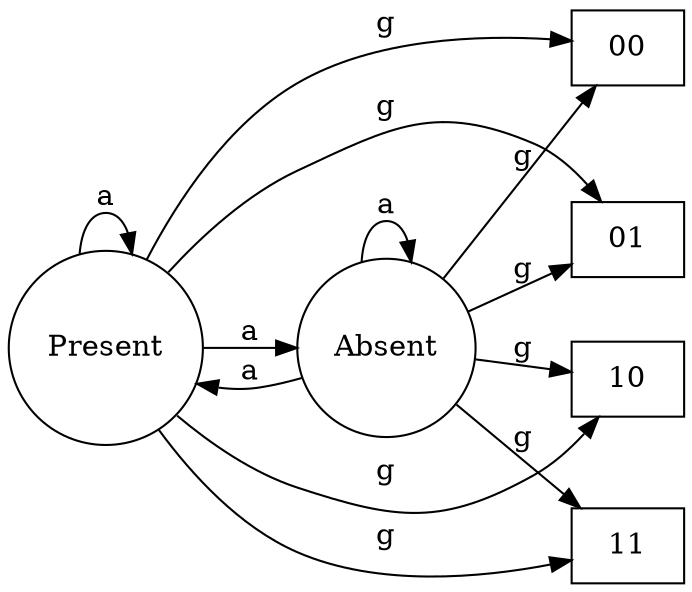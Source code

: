 digraph {
    rankdir = LR;

    // Hidden states
    node [shape = circle, label = "Present"] H1;
    node [shape = circle, label = "Absent"] H2;
    

    // Observable states
    node [shape = box, label = "00"]O1;
    node [shape = box, label = "01"]O2;
    node [shape = box, label = "10"]O3;
    node [shape = box, label = "11"]O4;

    // Transitions between hidden states
    H1 -> H1 [label = "a"];
    H1 -> H2 [label = "a"];
    H2 -> H2 [label = "a"];
    H2 -> H1 [label = "a"];


    // Transitions from hidden states to observable states
    H1 -> O1 [label = "g"];
    H1 -> O2 [label = "g"];
    H1 -> O3 [label = "g"];
    H1 -> O4 [label = "g"];


    H2 -> O1 [label = "g"];
    H2 -> O2 [label = "g"];
    H2 -> O3 [label = "g"];
    H2 -> O4 [label = "g"];
    
}
